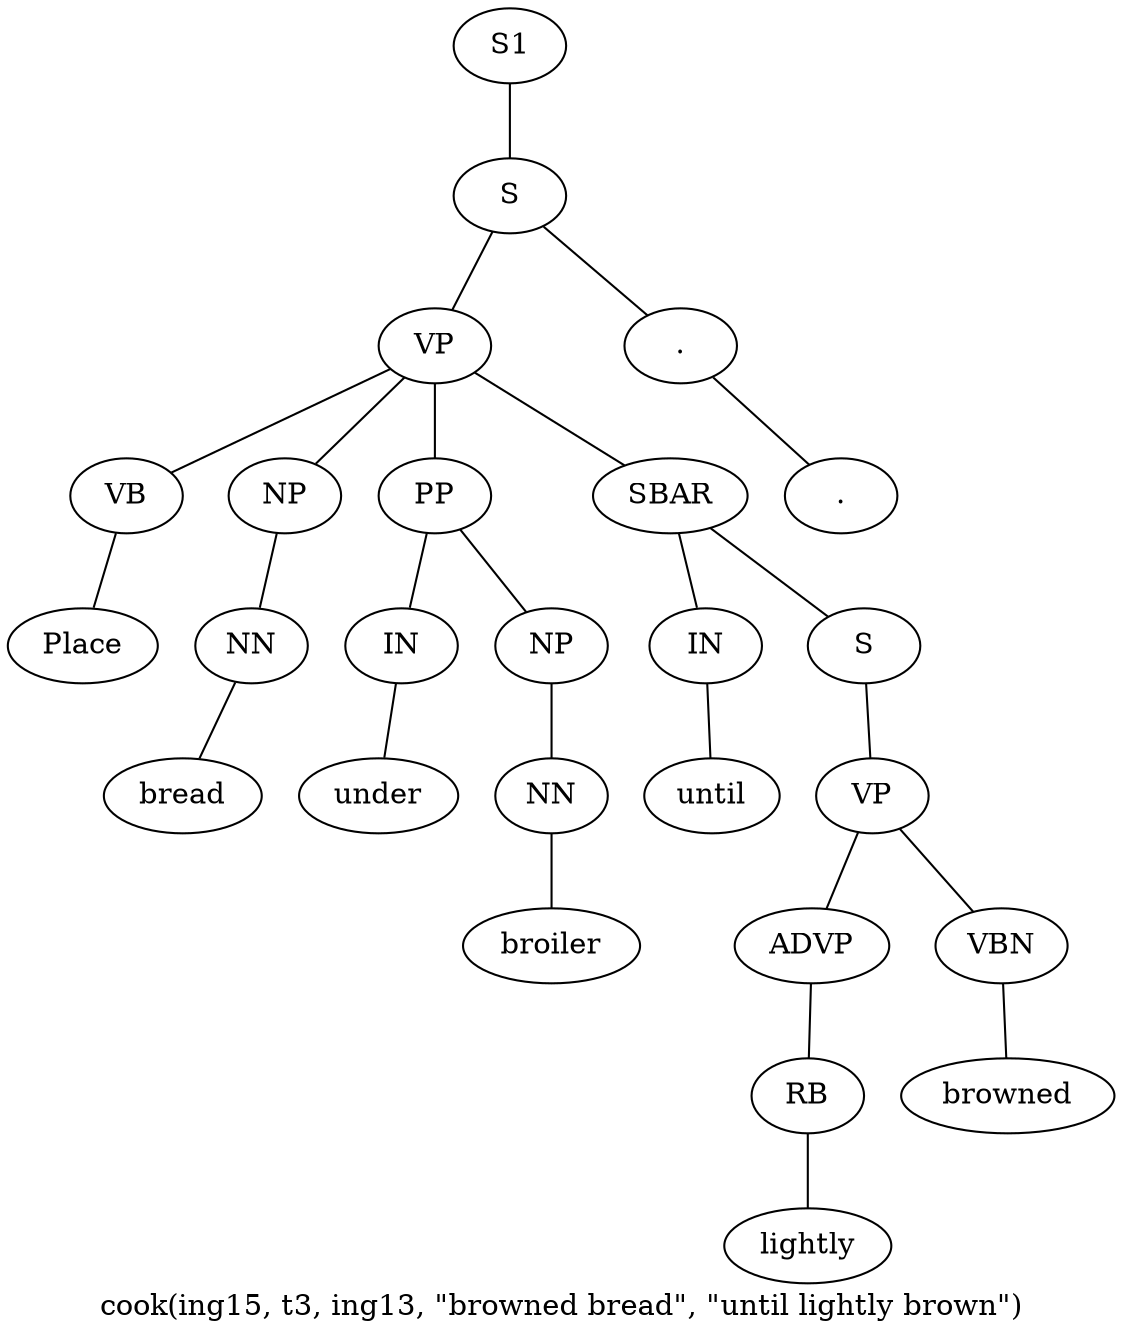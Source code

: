 graph SyntaxGraph {
	label = "cook(ing15, t3, ing13, \"browned bread\", \"until lightly brown\")";
	Node0 [label="S1"];
	Node1 [label="S"];
	Node2 [label="VP"];
	Node3 [label="VB"];
	Node4 [label="Place"];
	Node5 [label="NP"];
	Node6 [label="NN"];
	Node7 [label="bread"];
	Node8 [label="PP"];
	Node9 [label="IN"];
	Node10 [label="under"];
	Node11 [label="NP"];
	Node12 [label="NN"];
	Node13 [label="broiler"];
	Node14 [label="SBAR"];
	Node15 [label="IN"];
	Node16 [label="until"];
	Node17 [label="S"];
	Node18 [label="VP"];
	Node19 [label="ADVP"];
	Node20 [label="RB"];
	Node21 [label="lightly"];
	Node22 [label="VBN"];
	Node23 [label="browned"];
	Node24 [label="."];
	Node25 [label="."];

	Node0 -- Node1;
	Node1 -- Node2;
	Node1 -- Node24;
	Node2 -- Node3;
	Node2 -- Node5;
	Node2 -- Node8;
	Node2 -- Node14;
	Node3 -- Node4;
	Node5 -- Node6;
	Node6 -- Node7;
	Node8 -- Node9;
	Node8 -- Node11;
	Node9 -- Node10;
	Node11 -- Node12;
	Node12 -- Node13;
	Node14 -- Node15;
	Node14 -- Node17;
	Node15 -- Node16;
	Node17 -- Node18;
	Node18 -- Node19;
	Node18 -- Node22;
	Node19 -- Node20;
	Node20 -- Node21;
	Node22 -- Node23;
	Node24 -- Node25;
}